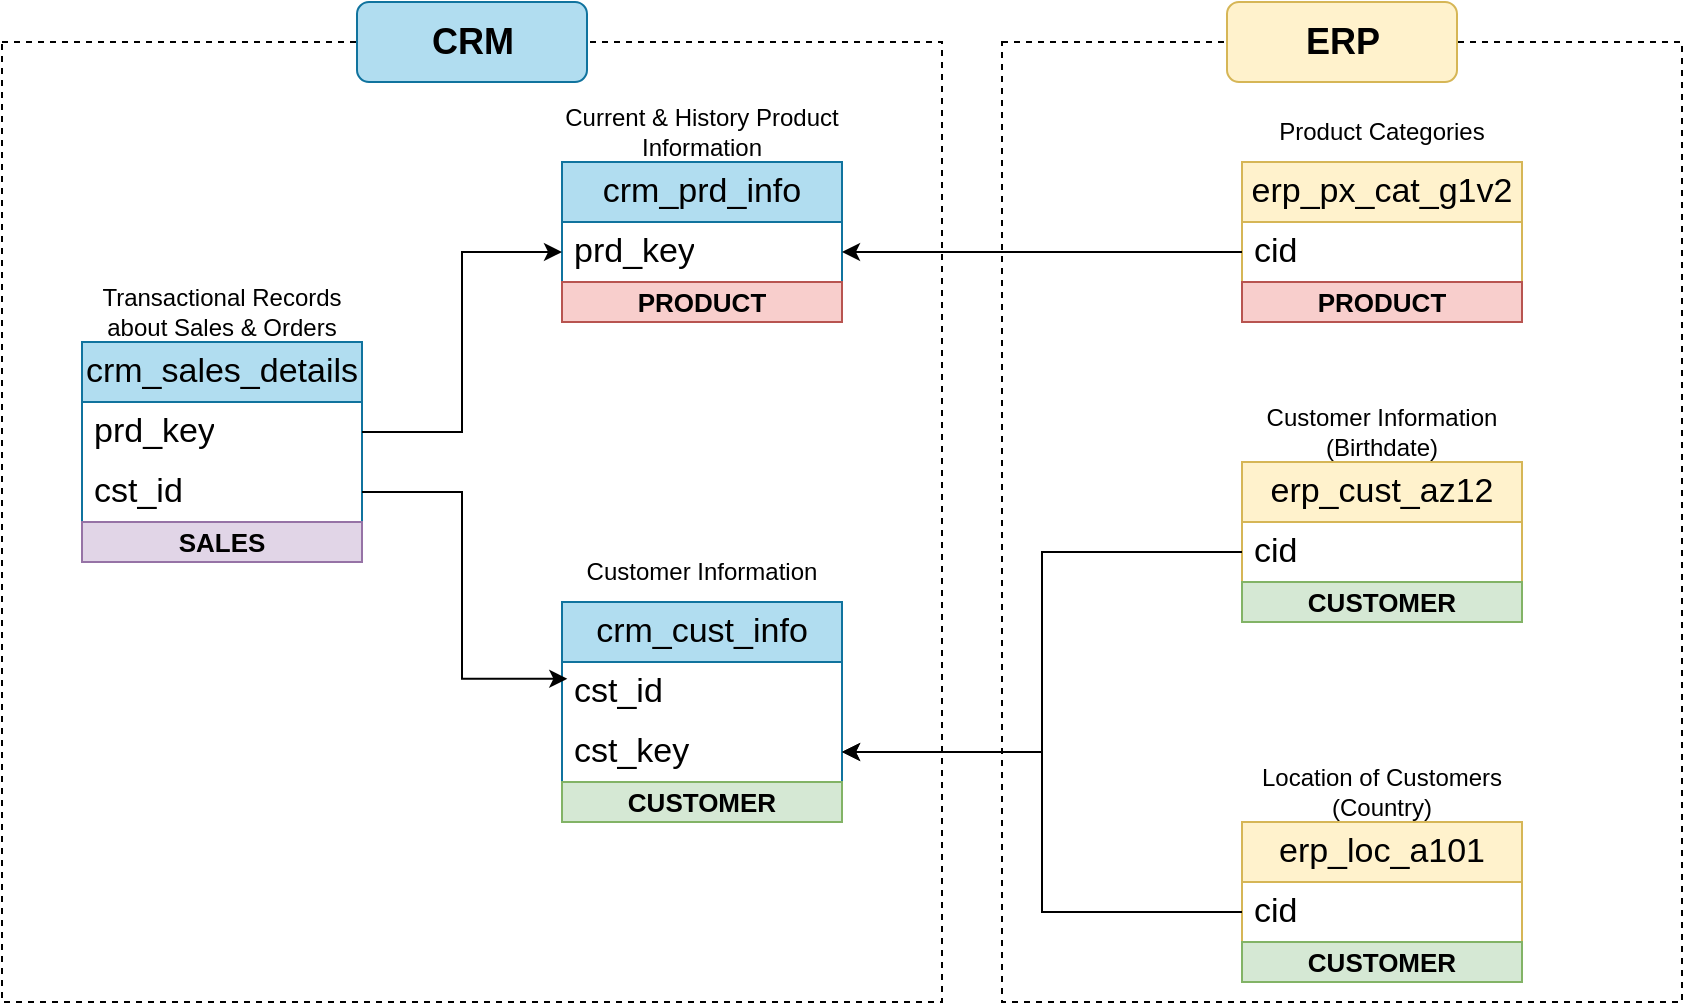 <mxfile version="27.0.9">
  <diagram name="Page-1" id="-Sl4BgsJivLxQ16IQCFx">
    <mxGraphModel dx="1892" dy="626" grid="1" gridSize="10" guides="1" tooltips="1" connect="1" arrows="1" fold="1" page="1" pageScale="1" pageWidth="850" pageHeight="1100" math="0" shadow="0">
      <root>
        <mxCell id="0" />
        <mxCell id="1" parent="0" />
        <mxCell id="g6TVKudR8fUMtBq1J4ex-1" value="&lt;font color=&quot;#000000&quot;&gt;&lt;span style=&quot;font-size: 17px;&quot;&gt;crm_cust_info&lt;/span&gt;&lt;/font&gt;" style="swimlane;fontStyle=0;childLayout=stackLayout;horizontal=1;startSize=30;horizontalStack=0;resizeParent=1;resizeParentMax=0;resizeLast=0;collapsible=1;marginBottom=0;whiteSpace=wrap;html=1;fillColor=#b1ddf0;strokeColor=#10739e;" vertex="1" parent="1">
          <mxGeometry x="20" y="340" width="140" height="90" as="geometry" />
        </mxCell>
        <mxCell id="g6TVKudR8fUMtBq1J4ex-2" value="&lt;font style=&quot;font-size: 17px;&quot;&gt;cst_id&lt;/font&gt;" style="text;strokeColor=none;fillColor=none;align=left;verticalAlign=middle;spacingLeft=4;spacingRight=4;overflow=hidden;points=[[0,0.5],[1,0.5]];portConstraint=eastwest;rotatable=0;whiteSpace=wrap;html=1;" vertex="1" parent="g6TVKudR8fUMtBq1J4ex-1">
          <mxGeometry y="30" width="140" height="30" as="geometry" />
        </mxCell>
        <mxCell id="g6TVKudR8fUMtBq1J4ex-19" value="&lt;font style=&quot;font-size: 17px;&quot;&gt;cst_key&lt;/font&gt;" style="text;strokeColor=none;fillColor=none;align=left;verticalAlign=middle;spacingLeft=4;spacingRight=4;overflow=hidden;points=[[0,0.5],[1,0.5]];portConstraint=eastwest;rotatable=0;whiteSpace=wrap;html=1;" vertex="1" parent="g6TVKudR8fUMtBq1J4ex-1">
          <mxGeometry y="60" width="140" height="30" as="geometry" />
        </mxCell>
        <mxCell id="g6TVKudR8fUMtBq1J4ex-5" value="Customer Information" style="text;html=1;align=center;verticalAlign=middle;whiteSpace=wrap;rounded=0;" vertex="1" parent="1">
          <mxGeometry x="20" y="310" width="140" height="30" as="geometry" />
        </mxCell>
        <mxCell id="g6TVKudR8fUMtBq1J4ex-7" value="&lt;font color=&quot;#000000&quot;&gt;&lt;span style=&quot;font-size: 17px;&quot;&gt;crm_prd_info&lt;/span&gt;&lt;/font&gt;" style="swimlane;fontStyle=0;childLayout=stackLayout;horizontal=1;startSize=30;horizontalStack=0;resizeParent=1;resizeParentMax=0;resizeLast=0;collapsible=1;marginBottom=0;whiteSpace=wrap;html=1;fillColor=#b1ddf0;strokeColor=#10739e;" vertex="1" parent="1">
          <mxGeometry x="20" y="120" width="140" height="60" as="geometry" />
        </mxCell>
        <mxCell id="g6TVKudR8fUMtBq1J4ex-8" value="&lt;span style=&quot;font-size: 17px;&quot;&gt;prd_key&lt;/span&gt;" style="text;strokeColor=none;fillColor=none;align=left;verticalAlign=middle;spacingLeft=4;spacingRight=4;overflow=hidden;points=[[0,0.5],[1,0.5]];portConstraint=eastwest;rotatable=0;whiteSpace=wrap;html=1;" vertex="1" parent="g6TVKudR8fUMtBq1J4ex-7">
          <mxGeometry y="30" width="140" height="30" as="geometry" />
        </mxCell>
        <mxCell id="g6TVKudR8fUMtBq1J4ex-9" value="Current &amp;amp; History Product Information" style="text;html=1;align=center;verticalAlign=middle;whiteSpace=wrap;rounded=0;" vertex="1" parent="1">
          <mxGeometry x="20" y="90" width="140" height="30" as="geometry" />
        </mxCell>
        <mxCell id="g6TVKudR8fUMtBq1J4ex-10" value="&lt;font color=&quot;#000000&quot;&gt;&lt;span style=&quot;font-size: 17px;&quot;&gt;crm_sales_details&lt;/span&gt;&lt;/font&gt;" style="swimlane;fontStyle=0;childLayout=stackLayout;horizontal=1;startSize=30;horizontalStack=0;resizeParent=1;resizeParentMax=0;resizeLast=0;collapsible=1;marginBottom=0;whiteSpace=wrap;html=1;fillColor=#b1ddf0;strokeColor=#10739e;" vertex="1" parent="1">
          <mxGeometry x="-220" y="210" width="140" height="90" as="geometry" />
        </mxCell>
        <mxCell id="g6TVKudR8fUMtBq1J4ex-11" value="&lt;span style=&quot;font-size: 17px;&quot;&gt;prd_key&lt;/span&gt;" style="text;strokeColor=none;fillColor=none;align=left;verticalAlign=middle;spacingLeft=4;spacingRight=4;overflow=hidden;points=[[0,0.5],[1,0.5]];portConstraint=eastwest;rotatable=0;whiteSpace=wrap;html=1;" vertex="1" parent="g6TVKudR8fUMtBq1J4ex-10">
          <mxGeometry y="30" width="140" height="30" as="geometry" />
        </mxCell>
        <mxCell id="g6TVKudR8fUMtBq1J4ex-13" value="&lt;span style=&quot;font-size: 17px;&quot;&gt;cst_id&lt;/span&gt;" style="text;strokeColor=none;fillColor=none;align=left;verticalAlign=middle;spacingLeft=4;spacingRight=4;overflow=hidden;points=[[0,0.5],[1,0.5]];portConstraint=eastwest;rotatable=0;whiteSpace=wrap;html=1;" vertex="1" parent="g6TVKudR8fUMtBq1J4ex-10">
          <mxGeometry y="60" width="140" height="30" as="geometry" />
        </mxCell>
        <mxCell id="g6TVKudR8fUMtBq1J4ex-12" value="Transactional Records about Sales &amp;amp; Orders" style="text;html=1;align=center;verticalAlign=middle;whiteSpace=wrap;rounded=0;" vertex="1" parent="1">
          <mxGeometry x="-220" y="180" width="140" height="30" as="geometry" />
        </mxCell>
        <mxCell id="g6TVKudR8fUMtBq1J4ex-14" style="edgeStyle=orthogonalEdgeStyle;rounded=0;orthogonalLoop=1;jettySize=auto;html=1;exitX=1;exitY=0.5;exitDx=0;exitDy=0;entryX=0.019;entryY=0.28;entryDx=0;entryDy=0;entryPerimeter=0;" edge="1" parent="1" source="g6TVKudR8fUMtBq1J4ex-13" target="g6TVKudR8fUMtBq1J4ex-2">
          <mxGeometry relative="1" as="geometry" />
        </mxCell>
        <mxCell id="g6TVKudR8fUMtBq1J4ex-15" style="edgeStyle=orthogonalEdgeStyle;rounded=0;orthogonalLoop=1;jettySize=auto;html=1;exitX=1;exitY=0.5;exitDx=0;exitDy=0;entryX=0;entryY=0.5;entryDx=0;entryDy=0;" edge="1" parent="1" source="g6TVKudR8fUMtBq1J4ex-11" target="g6TVKudR8fUMtBq1J4ex-8">
          <mxGeometry relative="1" as="geometry" />
        </mxCell>
        <mxCell id="g6TVKudR8fUMtBq1J4ex-16" value="&lt;font color=&quot;#000000&quot;&gt;&lt;span style=&quot;font-size: 17px;&quot;&gt;erp_cust_az12&lt;/span&gt;&lt;/font&gt;" style="swimlane;fontStyle=0;childLayout=stackLayout;horizontal=1;startSize=30;horizontalStack=0;resizeParent=1;resizeParentMax=0;resizeLast=0;collapsible=1;marginBottom=0;whiteSpace=wrap;html=1;fillColor=#fff2cc;strokeColor=#d6b656;" vertex="1" parent="1">
          <mxGeometry x="360" y="270" width="140" height="60" as="geometry" />
        </mxCell>
        <mxCell id="g6TVKudR8fUMtBq1J4ex-17" value="&lt;span style=&quot;font-size: 17px;&quot;&gt;cid&lt;/span&gt;" style="text;strokeColor=none;fillColor=none;align=left;verticalAlign=middle;spacingLeft=4;spacingRight=4;overflow=hidden;points=[[0,0.5],[1,0.5]];portConstraint=eastwest;rotatable=0;whiteSpace=wrap;html=1;" vertex="1" parent="g6TVKudR8fUMtBq1J4ex-16">
          <mxGeometry y="30" width="140" height="30" as="geometry" />
        </mxCell>
        <mxCell id="g6TVKudR8fUMtBq1J4ex-18" value="Customer Information (Birthdate)" style="text;html=1;align=center;verticalAlign=middle;whiteSpace=wrap;rounded=0;" vertex="1" parent="1">
          <mxGeometry x="360" y="240" width="140" height="30" as="geometry" />
        </mxCell>
        <mxCell id="g6TVKudR8fUMtBq1J4ex-20" style="edgeStyle=orthogonalEdgeStyle;rounded=0;orthogonalLoop=1;jettySize=auto;html=1;exitX=0;exitY=0.5;exitDx=0;exitDy=0;entryX=1;entryY=0.5;entryDx=0;entryDy=0;" edge="1" parent="1" source="g6TVKudR8fUMtBq1J4ex-17" target="g6TVKudR8fUMtBq1J4ex-19">
          <mxGeometry relative="1" as="geometry" />
        </mxCell>
        <mxCell id="g6TVKudR8fUMtBq1J4ex-21" value="&lt;font color=&quot;#000000&quot;&gt;&lt;span style=&quot;font-size: 17px;&quot;&gt;erp_loc_a101&lt;/span&gt;&lt;/font&gt;" style="swimlane;fontStyle=0;childLayout=stackLayout;horizontal=1;startSize=30;horizontalStack=0;resizeParent=1;resizeParentMax=0;resizeLast=0;collapsible=1;marginBottom=0;whiteSpace=wrap;html=1;fillColor=#fff2cc;strokeColor=#d6b656;" vertex="1" parent="1">
          <mxGeometry x="360" y="450" width="140" height="60" as="geometry" />
        </mxCell>
        <mxCell id="g6TVKudR8fUMtBq1J4ex-22" value="&lt;span style=&quot;font-size: 17px;&quot;&gt;cid&lt;/span&gt;" style="text;strokeColor=none;fillColor=none;align=left;verticalAlign=middle;spacingLeft=4;spacingRight=4;overflow=hidden;points=[[0,0.5],[1,0.5]];portConstraint=eastwest;rotatable=0;whiteSpace=wrap;html=1;" vertex="1" parent="g6TVKudR8fUMtBq1J4ex-21">
          <mxGeometry y="30" width="140" height="30" as="geometry" />
        </mxCell>
        <mxCell id="g6TVKudR8fUMtBq1J4ex-23" value="Location of Customers (Country)" style="text;html=1;align=center;verticalAlign=middle;whiteSpace=wrap;rounded=0;" vertex="1" parent="1">
          <mxGeometry x="360" y="420" width="140" height="30" as="geometry" />
        </mxCell>
        <mxCell id="g6TVKudR8fUMtBq1J4ex-24" style="edgeStyle=orthogonalEdgeStyle;rounded=0;orthogonalLoop=1;jettySize=auto;html=1;exitX=0;exitY=0.5;exitDx=0;exitDy=0;entryX=1;entryY=0.5;entryDx=0;entryDy=0;" edge="1" parent="1" source="g6TVKudR8fUMtBq1J4ex-22" target="g6TVKudR8fUMtBq1J4ex-19">
          <mxGeometry relative="1" as="geometry" />
        </mxCell>
        <mxCell id="g6TVKudR8fUMtBq1J4ex-25" value="&lt;font color=&quot;#000000&quot;&gt;&lt;span style=&quot;font-size: 17px;&quot;&gt;erp_px_cat_g1v2&lt;/span&gt;&lt;/font&gt;" style="swimlane;fontStyle=0;childLayout=stackLayout;horizontal=1;startSize=30;horizontalStack=0;resizeParent=1;resizeParentMax=0;resizeLast=0;collapsible=1;marginBottom=0;whiteSpace=wrap;html=1;fillColor=#fff2cc;strokeColor=#d6b656;" vertex="1" parent="1">
          <mxGeometry x="360" y="120" width="140" height="60" as="geometry" />
        </mxCell>
        <mxCell id="g6TVKudR8fUMtBq1J4ex-26" value="&lt;span style=&quot;font-size: 17px;&quot;&gt;cid&lt;/span&gt;" style="text;strokeColor=none;fillColor=none;align=left;verticalAlign=middle;spacingLeft=4;spacingRight=4;overflow=hidden;points=[[0,0.5],[1,0.5]];portConstraint=eastwest;rotatable=0;whiteSpace=wrap;html=1;" vertex="1" parent="g6TVKudR8fUMtBq1J4ex-25">
          <mxGeometry y="30" width="140" height="30" as="geometry" />
        </mxCell>
        <mxCell id="g6TVKudR8fUMtBq1J4ex-27" value="Product Categories" style="text;html=1;align=center;verticalAlign=middle;whiteSpace=wrap;rounded=0;" vertex="1" parent="1">
          <mxGeometry x="360" y="90" width="140" height="30" as="geometry" />
        </mxCell>
        <mxCell id="g6TVKudR8fUMtBq1J4ex-28" style="edgeStyle=orthogonalEdgeStyle;rounded=0;orthogonalLoop=1;jettySize=auto;html=1;exitX=0;exitY=0.5;exitDx=0;exitDy=0;entryX=1;entryY=0.5;entryDx=0;entryDy=0;" edge="1" parent="1" source="g6TVKudR8fUMtBq1J4ex-26" target="g6TVKudR8fUMtBq1J4ex-8">
          <mxGeometry relative="1" as="geometry" />
        </mxCell>
        <mxCell id="g6TVKudR8fUMtBq1J4ex-29" value="" style="rounded=0;whiteSpace=wrap;html=1;fillColor=none;dashed=1;" vertex="1" parent="1">
          <mxGeometry x="-260" y="60" width="470" height="480" as="geometry" />
        </mxCell>
        <mxCell id="g6TVKudR8fUMtBq1J4ex-30" value="&lt;font style=&quot;font-size: 18px; color: rgb(0, 0, 0);&quot;&gt;&lt;b&gt;CRM&lt;/b&gt;&lt;/font&gt;" style="rounded=1;whiteSpace=wrap;html=1;fillColor=#b1ddf0;strokeColor=#10739e;" vertex="1" parent="1">
          <mxGeometry x="-82.5" y="40" width="115" height="40" as="geometry" />
        </mxCell>
        <mxCell id="g6TVKudR8fUMtBq1J4ex-31" value="" style="rounded=0;whiteSpace=wrap;html=1;fillColor=none;dashed=1;" vertex="1" parent="1">
          <mxGeometry x="240" y="60" width="340" height="480" as="geometry" />
        </mxCell>
        <mxCell id="g6TVKudR8fUMtBq1J4ex-32" value="&lt;font style=&quot;font-size: 18px; color: rgb(0, 0, 0);&quot;&gt;&lt;b&gt;ERP&lt;/b&gt;&lt;/font&gt;" style="rounded=1;whiteSpace=wrap;html=1;fillColor=#fff2cc;strokeColor=#d6b656;" vertex="1" parent="1">
          <mxGeometry x="352.5" y="40" width="115" height="40" as="geometry" />
        </mxCell>
        <mxCell id="g6TVKudR8fUMtBq1J4ex-34" value="&lt;font style=&quot;color: rgb(0, 0, 0); font-size: 13px;&quot;&gt;PRODUCT&lt;/font&gt;" style="text;html=1;strokeColor=#b85450;fillColor=#f8cecc;align=center;verticalAlign=middle;whiteSpace=wrap;overflow=hidden;fontStyle=1" vertex="1" parent="1">
          <mxGeometry x="20" y="180" width="140" height="20" as="geometry" />
        </mxCell>
        <mxCell id="g6TVKudR8fUMtBq1J4ex-35" value="&lt;font style=&quot;color: rgb(0, 0, 0); font-size: 13px;&quot;&gt;PRODUCT&lt;/font&gt;" style="text;html=1;strokeColor=#b85450;fillColor=#f8cecc;align=center;verticalAlign=middle;whiteSpace=wrap;overflow=hidden;fontStyle=1" vertex="1" parent="1">
          <mxGeometry x="360" y="180" width="140" height="20" as="geometry" />
        </mxCell>
        <mxCell id="g6TVKudR8fUMtBq1J4ex-36" value="&lt;font color=&quot;#000000&quot;&gt;&lt;span style=&quot;font-size: 13px;&quot;&gt;CUSTOMER&lt;/span&gt;&lt;/font&gt;" style="text;html=1;strokeColor=#82b366;fillColor=#d5e8d4;align=center;verticalAlign=middle;whiteSpace=wrap;overflow=hidden;fontStyle=1" vertex="1" parent="1">
          <mxGeometry x="20" y="430" width="140" height="20" as="geometry" />
        </mxCell>
        <mxCell id="g6TVKudR8fUMtBq1J4ex-37" value="&lt;font color=&quot;#000000&quot;&gt;&lt;span style=&quot;font-size: 13px;&quot;&gt;CUSTOMER&lt;/span&gt;&lt;/font&gt;" style="text;html=1;strokeColor=#82b366;fillColor=#d5e8d4;align=center;verticalAlign=middle;whiteSpace=wrap;overflow=hidden;fontStyle=1" vertex="1" parent="1">
          <mxGeometry x="360" y="330" width="140" height="20" as="geometry" />
        </mxCell>
        <mxCell id="g6TVKudR8fUMtBq1J4ex-38" value="&lt;font color=&quot;#000000&quot;&gt;&lt;span style=&quot;font-size: 13px;&quot;&gt;CUSTOMER&lt;/span&gt;&lt;/font&gt;" style="text;html=1;strokeColor=#82b366;fillColor=#d5e8d4;align=center;verticalAlign=middle;whiteSpace=wrap;overflow=hidden;fontStyle=1" vertex="1" parent="1">
          <mxGeometry x="360" y="510" width="140" height="20" as="geometry" />
        </mxCell>
        <mxCell id="g6TVKudR8fUMtBq1J4ex-39" value="&lt;font color=&quot;#000000&quot;&gt;&lt;span style=&quot;font-size: 13px;&quot;&gt;SALES&lt;/span&gt;&lt;/font&gt;" style="text;html=1;strokeColor=#9673a6;fillColor=#e1d5e7;align=center;verticalAlign=middle;whiteSpace=wrap;overflow=hidden;fontStyle=1" vertex="1" parent="1">
          <mxGeometry x="-220" y="300" width="140" height="20" as="geometry" />
        </mxCell>
      </root>
    </mxGraphModel>
  </diagram>
</mxfile>
